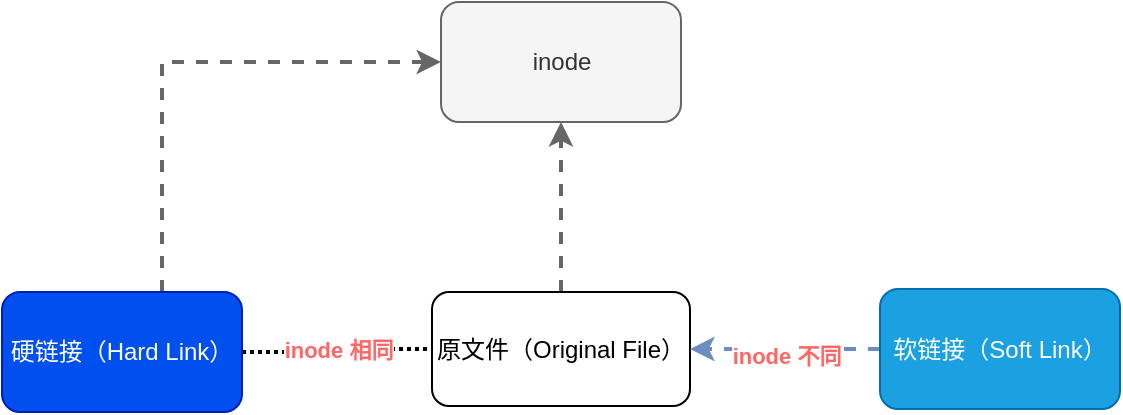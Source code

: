<mxfile version="14.6.13" type="device"><diagram id="OlpGcOLJ2odarTnH8VMV" name="第 1 页"><mxGraphModel dx="1502" dy="788" grid="0" gridSize="10" guides="1" tooltips="1" connect="1" arrows="1" fold="1" page="1" pageScale="1" pageWidth="850" pageHeight="1100" math="0" shadow="0"><root><mxCell id="0"/><mxCell id="1" parent="0"/><mxCell id="fLpD0U-1hhbhTbGbpCXA-1" value="inode" style="rounded=1;whiteSpace=wrap;html=1;fillColor=#f5f5f5;strokeColor=#666666;fontColor=#333333;" parent="1" vertex="1"><mxGeometry x="369.5" y="145" width="120" height="60" as="geometry"/></mxCell><mxCell id="qo3fcOwYzSWevc9I57Al-3" value="" style="edgeStyle=orthogonalEdgeStyle;rounded=0;orthogonalLoop=1;jettySize=auto;html=1;dashed=1;fillColor=#f5f5f5;strokeColor=#666666;jumpSize=6;strokeWidth=2;" parent="1" source="fLpD0U-1hhbhTbGbpCXA-2" target="fLpD0U-1hhbhTbGbpCXA-1" edge="1"><mxGeometry relative="1" as="geometry"><Array as="points"><mxPoint x="230" y="175"/></Array></mxGeometry></mxCell><mxCell id="rLGdoqcHNDAfL0dQxn_G-1" value="&lt;b&gt;&lt;font color=&quot;#ff6666&quot;&gt;inode 相同&lt;/font&gt;&lt;/b&gt;" style="edgeStyle=orthogonalEdgeStyle;rounded=0;orthogonalLoop=1;jettySize=auto;html=1;strokeWidth=2;dashed=1;dashPattern=1 1;endArrow=none;endFill=0;" edge="1" parent="1" source="fLpD0U-1hhbhTbGbpCXA-2" target="fLpD0U-1hhbhTbGbpCXA-3"><mxGeometry relative="1" as="geometry"/></mxCell><mxCell id="fLpD0U-1hhbhTbGbpCXA-2" value="硬链接（Hard Link）" style="rounded=1;whiteSpace=wrap;html=1;fillColor=#0050ef;strokeColor=#001DBC;fontColor=#ffffff;" parent="1" vertex="1"><mxGeometry x="150" y="290" width="120" height="60" as="geometry"/></mxCell><mxCell id="qo3fcOwYzSWevc9I57Al-2" value="" style="edgeStyle=orthogonalEdgeStyle;rounded=0;orthogonalLoop=1;jettySize=auto;html=1;dashed=1;strokeColor=#666666;strokeWidth=2;fillColor=#f5f5f5;" parent="1" source="fLpD0U-1hhbhTbGbpCXA-3" target="fLpD0U-1hhbhTbGbpCXA-1" edge="1"><mxGeometry relative="1" as="geometry"/></mxCell><mxCell id="fLpD0U-1hhbhTbGbpCXA-3" value="原文件（Original File）" style="rounded=1;whiteSpace=wrap;html=1;" parent="1" vertex="1"><mxGeometry x="365" y="290" width="129" height="57" as="geometry"/></mxCell><mxCell id="qo3fcOwYzSWevc9I57Al-1" value="" style="edgeStyle=orthogonalEdgeStyle;rounded=0;orthogonalLoop=1;jettySize=auto;html=1;dashed=1;strokeColor=#6c8ebf;strokeWidth=2;fillColor=#dae8fc;" parent="1" source="fLpD0U-1hhbhTbGbpCXA-4" target="fLpD0U-1hhbhTbGbpCXA-3" edge="1"><mxGeometry relative="1" as="geometry"/></mxCell><mxCell id="rLGdoqcHNDAfL0dQxn_G-2" value="&lt;b&gt;&lt;font color=&quot;#ff6666&quot;&gt;inode 不同&lt;/font&gt;&lt;/b&gt;" style="edgeLabel;html=1;align=center;verticalAlign=middle;resizable=0;points=[];" vertex="1" connectable="0" parent="qo3fcOwYzSWevc9I57Al-1"><mxGeometry x="-0.011" y="2" relative="1" as="geometry"><mxPoint y="1" as="offset"/></mxGeometry></mxCell><mxCell id="fLpD0U-1hhbhTbGbpCXA-4" value="软链接（Soft Link）" style="rounded=1;whiteSpace=wrap;html=1;fillColor=#1ba1e2;strokeColor=#006EAF;fontColor=#ffffff;" parent="1" vertex="1"><mxGeometry x="589" y="288.5" width="120" height="60" as="geometry"/></mxCell></root></mxGraphModel></diagram></mxfile>